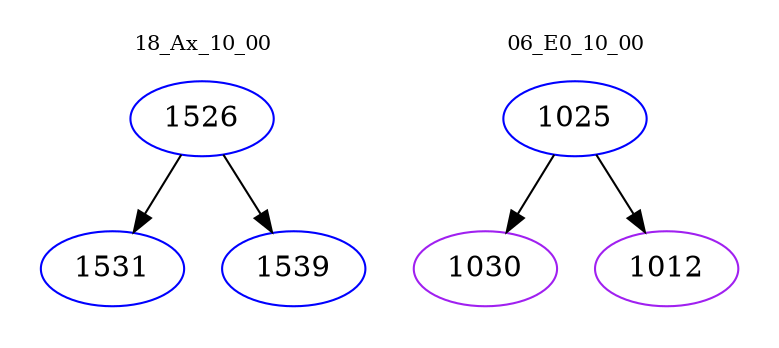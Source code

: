 digraph{
subgraph cluster_0 {
color = white
label = "18_Ax_10_00";
fontsize=10;
T0_1526 [label="1526", color="blue"]
T0_1526 -> T0_1531 [color="black"]
T0_1531 [label="1531", color="blue"]
T0_1526 -> T0_1539 [color="black"]
T0_1539 [label="1539", color="blue"]
}
subgraph cluster_1 {
color = white
label = "06_E0_10_00";
fontsize=10;
T1_1025 [label="1025", color="blue"]
T1_1025 -> T1_1030 [color="black"]
T1_1030 [label="1030", color="purple"]
T1_1025 -> T1_1012 [color="black"]
T1_1012 [label="1012", color="purple"]
}
}
